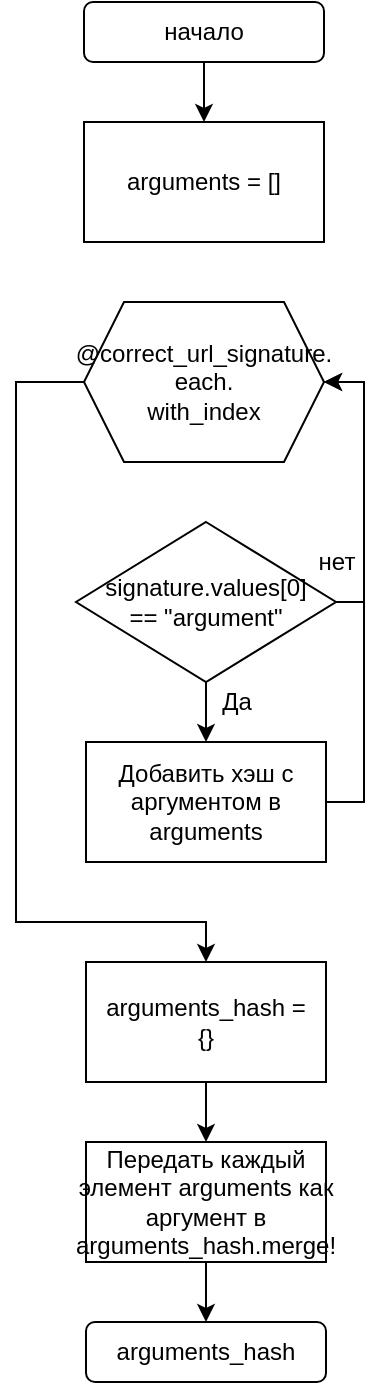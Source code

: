 <mxfile version="17.4.5" type="device"><diagram id="6vchvn2INqKsaZ0BZD0O" name="Page-1"><mxGraphModel dx="370" dy="690" grid="1" gridSize="10" guides="1" tooltips="1" connect="1" arrows="1" fold="1" page="1" pageScale="1" pageWidth="827" pageHeight="1169" math="0" shadow="0"><root><mxCell id="0"/><mxCell id="1" parent="0"/><mxCell id="TtExzd5zuu7moBImFZO7-6" value="" style="edgeStyle=orthogonalEdgeStyle;rounded=0;orthogonalLoop=1;jettySize=auto;html=1;" edge="1" parent="1" source="TtExzd5zuu7moBImFZO7-1"><mxGeometry relative="1" as="geometry"><mxPoint x="414" y="100" as="targetPoint"/></mxGeometry></mxCell><mxCell id="TtExzd5zuu7moBImFZO7-1" value="начало" style="rounded=1;whiteSpace=wrap;html=1;" vertex="1" parent="1"><mxGeometry x="354" y="40" width="120" height="30" as="geometry"/></mxCell><mxCell id="TtExzd5zuu7moBImFZO7-94" value="arguments = []" style="rounded=0;whiteSpace=wrap;html=1;" vertex="1" parent="1"><mxGeometry x="354" y="100" width="120" height="60" as="geometry"/></mxCell><mxCell id="TtExzd5zuu7moBImFZO7-95" value="arguments_hash" style="rounded=1;whiteSpace=wrap;html=1;" vertex="1" parent="1"><mxGeometry x="355" y="700" width="120" height="30" as="geometry"/></mxCell><mxCell id="TtExzd5zuu7moBImFZO7-106" style="edgeStyle=orthogonalEdgeStyle;rounded=0;orthogonalLoop=1;jettySize=auto;html=1;entryX=0.5;entryY=0;entryDx=0;entryDy=0;" edge="1" parent="1" source="TtExzd5zuu7moBImFZO7-97" target="TtExzd5zuu7moBImFZO7-105"><mxGeometry relative="1" as="geometry"><Array as="points"><mxPoint x="320" y="230"/><mxPoint x="320" y="500"/><mxPoint x="415" y="500"/></Array></mxGeometry></mxCell><mxCell id="TtExzd5zuu7moBImFZO7-97" value="&lt;div&gt;@correct_url_signature.&lt;/div&gt;&lt;div&gt;each.&lt;/div&gt;&lt;div&gt;with_index&lt;br&gt;&lt;/div&gt;" style="shape=hexagon;perimeter=hexagonPerimeter2;whiteSpace=wrap;html=1;fixedSize=1;" vertex="1" parent="1"><mxGeometry x="354" y="190" width="120" height="80" as="geometry"/></mxCell><mxCell id="TtExzd5zuu7moBImFZO7-101" style="edgeStyle=orthogonalEdgeStyle;rounded=0;orthogonalLoop=1;jettySize=auto;html=1;entryX=1;entryY=0.5;entryDx=0;entryDy=0;" edge="1" parent="1" source="TtExzd5zuu7moBImFZO7-98" target="TtExzd5zuu7moBImFZO7-97"><mxGeometry relative="1" as="geometry"><Array as="points"><mxPoint x="494" y="340"/><mxPoint x="494" y="230"/></Array></mxGeometry></mxCell><mxCell id="TtExzd5zuu7moBImFZO7-103" style="edgeStyle=orthogonalEdgeStyle;rounded=0;orthogonalLoop=1;jettySize=auto;html=1;entryX=0.5;entryY=0;entryDx=0;entryDy=0;" edge="1" parent="1" source="TtExzd5zuu7moBImFZO7-98" target="TtExzd5zuu7moBImFZO7-99"><mxGeometry relative="1" as="geometry"/></mxCell><mxCell id="TtExzd5zuu7moBImFZO7-98" value="&lt;div&gt;signature.values[0]&lt;/div&gt;&lt;div&gt;== &quot;argument&quot;&lt;br&gt;&lt;/div&gt;" style="rhombus;whiteSpace=wrap;html=1;" vertex="1" parent="1"><mxGeometry x="350" y="300" width="130" height="80" as="geometry"/></mxCell><mxCell id="TtExzd5zuu7moBImFZO7-100" style="edgeStyle=orthogonalEdgeStyle;rounded=0;orthogonalLoop=1;jettySize=auto;html=1;entryX=1;entryY=0.5;entryDx=0;entryDy=0;" edge="1" parent="1" source="TtExzd5zuu7moBImFZO7-99" target="TtExzd5zuu7moBImFZO7-97"><mxGeometry relative="1" as="geometry"><Array as="points"><mxPoint x="494" y="440"/><mxPoint x="494" y="230"/></Array></mxGeometry></mxCell><mxCell id="TtExzd5zuu7moBImFZO7-99" value="Добавить хэш с аргументом в arguments" style="rounded=0;whiteSpace=wrap;html=1;" vertex="1" parent="1"><mxGeometry x="355" y="410" width="120" height="60" as="geometry"/></mxCell><mxCell id="TtExzd5zuu7moBImFZO7-102" value="нет" style="text;html=1;align=center;verticalAlign=middle;resizable=0;points=[];autosize=1;strokeColor=none;fillColor=none;" vertex="1" parent="1"><mxGeometry x="460" y="310" width="40" height="20" as="geometry"/></mxCell><mxCell id="TtExzd5zuu7moBImFZO7-104" value="Да" style="text;html=1;align=center;verticalAlign=middle;resizable=0;points=[];autosize=1;strokeColor=none;fillColor=none;" vertex="1" parent="1"><mxGeometry x="415" y="380" width="30" height="20" as="geometry"/></mxCell><mxCell id="TtExzd5zuu7moBImFZO7-108" value="" style="edgeStyle=orthogonalEdgeStyle;rounded=0;orthogonalLoop=1;jettySize=auto;html=1;" edge="1" parent="1" source="TtExzd5zuu7moBImFZO7-105" target="TtExzd5zuu7moBImFZO7-107"><mxGeometry relative="1" as="geometry"/></mxCell><mxCell id="TtExzd5zuu7moBImFZO7-105" value="&lt;div&gt;arguments_hash = &lt;br&gt;&lt;/div&gt;&lt;div&gt;{}&lt;br&gt;&lt;/div&gt;" style="rounded=0;whiteSpace=wrap;html=1;" vertex="1" parent="1"><mxGeometry x="355" y="520" width="120" height="60" as="geometry"/></mxCell><mxCell id="TtExzd5zuu7moBImFZO7-109" value="" style="edgeStyle=orthogonalEdgeStyle;rounded=0;orthogonalLoop=1;jettySize=auto;html=1;" edge="1" parent="1" source="TtExzd5zuu7moBImFZO7-107" target="TtExzd5zuu7moBImFZO7-95"><mxGeometry relative="1" as="geometry"/></mxCell><mxCell id="TtExzd5zuu7moBImFZO7-107" value="Передать каждый элемент arguments как аргумент в arguments_hash.merge!" style="rounded=0;whiteSpace=wrap;html=1;" vertex="1" parent="1"><mxGeometry x="355" y="610" width="120" height="60" as="geometry"/></mxCell></root></mxGraphModel></diagram></mxfile>